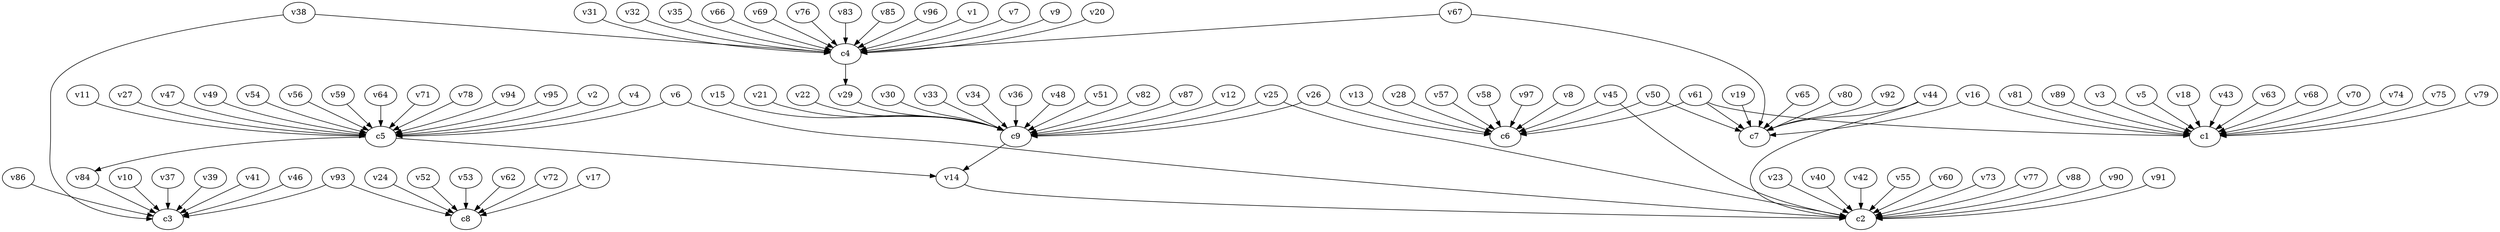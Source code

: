 strict digraph  {
c1;
c2;
c3;
c4;
c5;
c6;
c7;
c8;
c9;
v1;
v2;
v3;
v4;
v5;
v6;
v7;
v8;
v9;
v10;
v11;
v12;
v13;
v14;
v15;
v16;
v17;
v18;
v19;
v20;
v21;
v22;
v23;
v24;
v25;
v26;
v27;
v28;
v29;
v30;
v31;
v32;
v33;
v34;
v35;
v36;
v37;
v38;
v39;
v40;
v41;
v42;
v43;
v44;
v45;
v46;
v47;
v48;
v49;
v50;
v51;
v52;
v53;
v54;
v55;
v56;
v57;
v58;
v59;
v60;
v61;
v62;
v63;
v64;
v65;
v66;
v67;
v68;
v69;
v70;
v71;
v72;
v73;
v74;
v75;
v76;
v77;
v78;
v79;
v80;
v81;
v82;
v83;
v84;
v85;
v86;
v87;
v88;
v89;
v90;
v91;
v92;
v93;
v94;
v95;
v96;
v97;
c4 -> v29  [weight=1];
c5 -> v14  [weight=1];
c5 -> v84  [weight=1];
c9 -> v14  [weight=1];
v1 -> c4  [weight=1];
v2 -> c5  [weight=1];
v3 -> c1  [weight=1];
v4 -> c5  [weight=1];
v5 -> c1  [weight=1];
v6 -> c5  [weight=1];
v6 -> c2  [weight=1];
v7 -> c4  [weight=1];
v8 -> c6  [weight=1];
v9 -> c4  [weight=1];
v10 -> c3  [weight=1];
v11 -> c5  [weight=1];
v12 -> c9  [weight=1];
v13 -> c6  [weight=1];
v14 -> c2  [weight=1];
v15 -> c9  [weight=1];
v16 -> c1  [weight=1];
v16 -> c7  [weight=1];
v17 -> c8  [weight=1];
v18 -> c1  [weight=1];
v19 -> c7  [weight=1];
v20 -> c4  [weight=1];
v21 -> c9  [weight=1];
v22 -> c9  [weight=1];
v23 -> c2  [weight=1];
v24 -> c8  [weight=1];
v25 -> c9  [weight=1];
v25 -> c2  [weight=1];
v26 -> c6  [weight=1];
v26 -> c9  [weight=1];
v27 -> c5  [weight=1];
v28 -> c6  [weight=1];
v29 -> c9  [weight=1];
v30 -> c9  [weight=1];
v31 -> c4  [weight=1];
v32 -> c4  [weight=1];
v33 -> c9  [weight=1];
v34 -> c9  [weight=1];
v35 -> c4  [weight=1];
v36 -> c9  [weight=1];
v37 -> c3  [weight=1];
v38 -> c3  [weight=1];
v38 -> c4  [weight=1];
v39 -> c3  [weight=1];
v40 -> c2  [weight=1];
v41 -> c3  [weight=1];
v42 -> c2  [weight=1];
v43 -> c1  [weight=1];
v44 -> c7  [weight=1];
v44 -> c2  [weight=1];
v45 -> c6  [weight=1];
v45 -> c2  [weight=1];
v46 -> c3  [weight=1];
v47 -> c5  [weight=1];
v48 -> c9  [weight=1];
v49 -> c5  [weight=1];
v50 -> c6  [weight=1];
v50 -> c7  [weight=1];
v51 -> c9  [weight=1];
v52 -> c8  [weight=1];
v53 -> c8  [weight=1];
v54 -> c5  [weight=1];
v55 -> c2  [weight=1];
v56 -> c5  [weight=1];
v57 -> c6  [weight=1];
v58 -> c6  [weight=1];
v59 -> c5  [weight=1];
v60 -> c2  [weight=1];
v61 -> c7  [weight=1];
v61 -> c6  [weight=1];
v61 -> c1  [weight=1];
v62 -> c8  [weight=1];
v63 -> c1  [weight=1];
v64 -> c5  [weight=1];
v65 -> c7  [weight=1];
v66 -> c4  [weight=1];
v67 -> c7  [weight=1];
v67 -> c4  [weight=1];
v68 -> c1  [weight=1];
v69 -> c4  [weight=1];
v70 -> c1  [weight=1];
v71 -> c5  [weight=1];
v72 -> c8  [weight=1];
v73 -> c2  [weight=1];
v74 -> c1  [weight=1];
v75 -> c1  [weight=1];
v76 -> c4  [weight=1];
v77 -> c2  [weight=1];
v78 -> c5  [weight=1];
v79 -> c1  [weight=1];
v80 -> c7  [weight=1];
v81 -> c1  [weight=1];
v82 -> c9  [weight=1];
v83 -> c4  [weight=1];
v84 -> c3  [weight=1];
v85 -> c4  [weight=1];
v86 -> c3  [weight=1];
v87 -> c9  [weight=1];
v88 -> c2  [weight=1];
v89 -> c1  [weight=1];
v90 -> c2  [weight=1];
v91 -> c2  [weight=1];
v92 -> c7  [weight=1];
v93 -> c8  [weight=1];
v93 -> c3  [weight=1];
v94 -> c5  [weight=1];
v95 -> c5  [weight=1];
v96 -> c4  [weight=1];
v97 -> c6  [weight=1];
}
